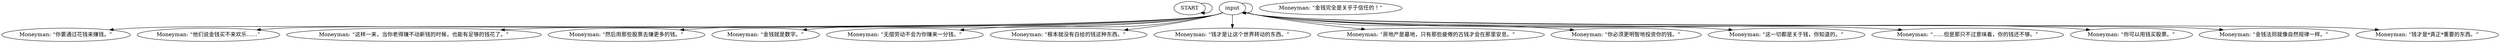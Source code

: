 # WHIRLING / MONEYMAN barks
# A wildly succesful barking moneyman exclaims lots of comments about money.
# ==================================================
digraph G {
	  0 [label="START"];
	  1 [label="input"];
	  2 [label="Moneyman: “你要通过花钱来赚钱。”"];
	  3 [label="Moneyman: “他们说金钱买不来欢乐……”"];
	  4 [label="Moneyman: “这样一来，当你老得赚不动新钱的时候，也能有足够的钱花了。”"];
	  5 [label="Moneyman: “然后用那些股票去赚更多的钱。”"];
	  6 [label="Moneyman: “金钱就是数字。”"];
	  7 [label="Moneyman: “无偿劳动不会为你赚来一分钱。”"];
	  8 [label="Moneyman: “根本就没有白给的钱这种东西。”"];
	  9 [label="Moneyman: “钱才是让这个世界转动的东西。”"];
	  10 [label="Moneyman: “房地产是墓地，只有那些疲倦的古钱才会在那里安息。”"];
	  11 [label="Moneyman: “你必须更明智地投资你的钱。”"];
	  12 [label="Moneyman: “这一切都是关于钱，你知道的。”"];
	  13 [label="Moneyman: “……但是那只不过意味着，你的钱还不够。”"];
	  14 [label="Moneyman: “金钱完全是关乎于信任的！”"];
	  15 [label="Moneyman: “你可以用钱买股票。”"];
	  16 [label="Moneyman: “金钱法则就像自然规律一样。”"];
	  17 [label="Moneyman: “钱才是*真正*重要的东西。”"];
	  0 -> 0
	  1 -> 1
	  1 -> 2
	  1 -> 3
	  1 -> 4
	  1 -> 5
	  1 -> 6
	  1 -> 7
	  1 -> 8
	  1 -> 9
	  1 -> 10
	  1 -> 11
	  1 -> 12
	  1 -> 13
	  1 -> 15
	  1 -> 16
	  1 -> 17
}

